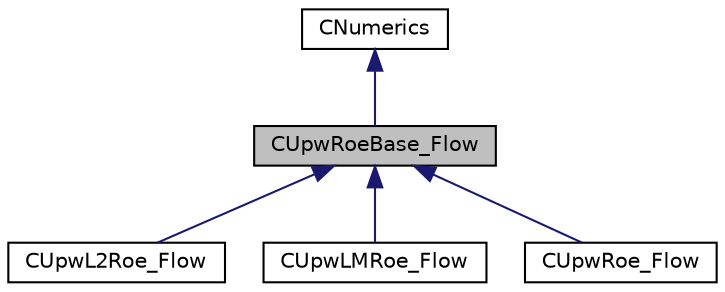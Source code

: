 digraph "CUpwRoeBase_Flow"
{
 // LATEX_PDF_SIZE
  edge [fontname="Helvetica",fontsize="10",labelfontname="Helvetica",labelfontsize="10"];
  node [fontname="Helvetica",fontsize="10",shape=record];
  Node1 [label="CUpwRoeBase_Flow",height=0.2,width=0.4,color="black", fillcolor="grey75", style="filled", fontcolor="black",tooltip="Intermediate base class for Roe schemes on ideal gas."];
  Node2 -> Node1 [dir="back",color="midnightblue",fontsize="10",style="solid",fontname="Helvetica"];
  Node2 [label="CNumerics",height=0.2,width=0.4,color="black", fillcolor="white", style="filled",URL="$classCNumerics.html",tooltip="Class for defining the numerical methods."];
  Node1 -> Node3 [dir="back",color="midnightblue",fontsize="10",style="solid",fontname="Helvetica"];
  Node3 [label="CUpwL2Roe_Flow",height=0.2,width=0.4,color="black", fillcolor="white", style="filled",URL="$classCUpwL2Roe__Flow.html",tooltip="Class for solving an approximate Riemann solver of L2Roe for the flow equations."];
  Node1 -> Node4 [dir="back",color="midnightblue",fontsize="10",style="solid",fontname="Helvetica"];
  Node4 [label="CUpwLMRoe_Flow",height=0.2,width=0.4,color="black", fillcolor="white", style="filled",URL="$classCUpwLMRoe__Flow.html",tooltip="Class for solving an approximate Riemann solver of LMRoe for the flow equations."];
  Node1 -> Node5 [dir="back",color="midnightblue",fontsize="10",style="solid",fontname="Helvetica"];
  Node5 [label="CUpwRoe_Flow",height=0.2,width=0.4,color="black", fillcolor="white", style="filled",URL="$classCUpwRoe__Flow.html",tooltip="Class for solving an approximate Riemann solver of Roe for the flow equations."];
}
